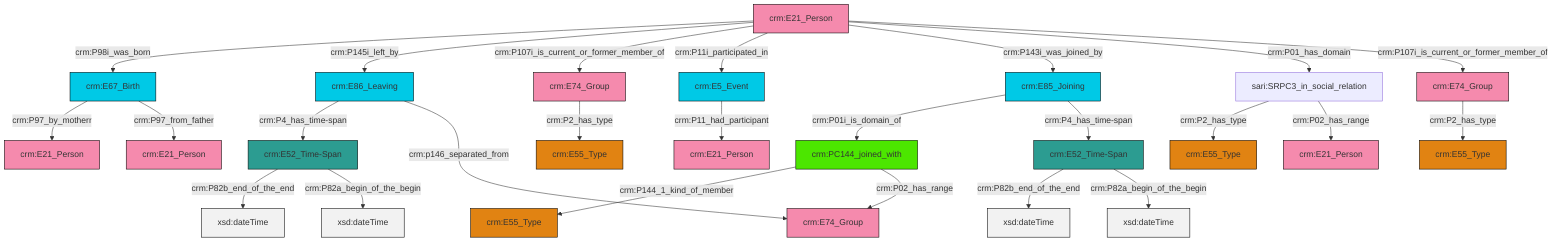 graph TD
classDef Literal fill:#f2f2f2,stroke:#000000;
classDef CRM_Entity fill:#FFFFFF,stroke:#000000;
classDef Temporal_Entity fill:#00C9E6, stroke:#000000;
classDef Type fill:#E18312, stroke:#000000;
classDef Time-Span fill:#2C9C91, stroke:#000000;
classDef Appellation fill:#FFEB7F, stroke:#000000;
classDef Place fill:#008836, stroke:#000000;
classDef Persistent_Item fill:#B266B2, stroke:#000000;
classDef Conceptual_Object fill:#FFD700, stroke:#000000;
classDef Physical_Thing fill:#D2B48C, stroke:#000000;
classDef Actor fill:#f58aad, stroke:#000000;
classDef PC_Classes fill:#4ce600, stroke:#000000;
classDef Multi fill:#cccccc,stroke:#000000;

0["crm:E67_Birth"]:::Temporal_Entity -->|crm:P97_by_motherr| 1["crm:E21_Person"]:::Actor
4["crm:E21_Person"]:::Actor -->|crm:P98i_was_born| 0["crm:E67_Birth"]:::Temporal_Entity
5["crm:E74_Group"]:::Actor -->|crm:P2_has_type| 6["crm:E55_Type"]:::Type
0["crm:E67_Birth"]:::Temporal_Entity -->|crm:P97_from_father| 11["crm:E21_Person"]:::Actor
12["crm:E52_Time-Span"]:::Time-Span -->|crm:P82b_end_of_the_end| 13[xsd:dateTime]:::Literal
14["crm:E52_Time-Span"]:::Time-Span -->|crm:P82b_end_of_the_end| 15[xsd:dateTime]:::Literal
16["crm:E86_Leaving"]:::Temporal_Entity -->|crm:P4_has_time-span| 14["crm:E52_Time-Span"]:::Time-Span
17["crm:PC144_joined_with"]:::PC_Classes -->|crm:P144_1_kind_of_member| 9["crm:E55_Type"]:::Type
18["crm:E85_Joining"]:::Temporal_Entity -->|crm:P01i_is_domain_of| 17["crm:PC144_joined_with"]:::PC_Classes
16["crm:E86_Leaving"]:::Temporal_Entity -->|crm:p146_separated_from| 21["crm:E74_Group"]:::Actor
17["crm:PC144_joined_with"]:::PC_Classes -->|crm:P02_has_range| 21["crm:E74_Group"]:::Actor
23["crm:E5_Event"]:::Temporal_Entity -->|crm:P11_had_participant| 19["crm:E21_Person"]:::Actor
12["crm:E52_Time-Span"]:::Time-Span -->|crm:P82a_begin_of_the_begin| 29[xsd:dateTime]:::Literal
14["crm:E52_Time-Span"]:::Time-Span -->|crm:P82a_begin_of_the_begin| 30[xsd:dateTime]:::Literal
4["crm:E21_Person"]:::Actor -->|crm:P145i_left_by| 16["crm:E86_Leaving"]:::Temporal_Entity
4["crm:E21_Person"]:::Actor -->|crm:P107i_is_current_or_former_member_of| 5["crm:E74_Group"]:::Actor
4["crm:E21_Person"]:::Actor -->|crm:P11i_participated_in| 23["crm:E5_Event"]:::Temporal_Entity
4["crm:E21_Person"]:::Actor -->|crm:P143i_was_joined_by| 18["crm:E85_Joining"]:::Temporal_Entity
36["sari:SRPC3_in_social_relation"]:::Default -->|crm:P2_has_type| 37["crm:E55_Type"]:::Type
36["sari:SRPC3_in_social_relation"]:::Default -->|crm:P02_has_range| 7["crm:E21_Person"]:::Actor
2["crm:E74_Group"]:::Actor -->|crm:P2_has_type| 27["crm:E55_Type"]:::Type
4["crm:E21_Person"]:::Actor -->|crm:P01_has_domain| 36["sari:SRPC3_in_social_relation"]:::Default
18["crm:E85_Joining"]:::Temporal_Entity -->|crm:P4_has_time-span| 12["crm:E52_Time-Span"]:::Time-Span
4["crm:E21_Person"]:::Actor -->|crm:P107i_is_current_or_former_member_of| 2["crm:E74_Group"]:::Actor